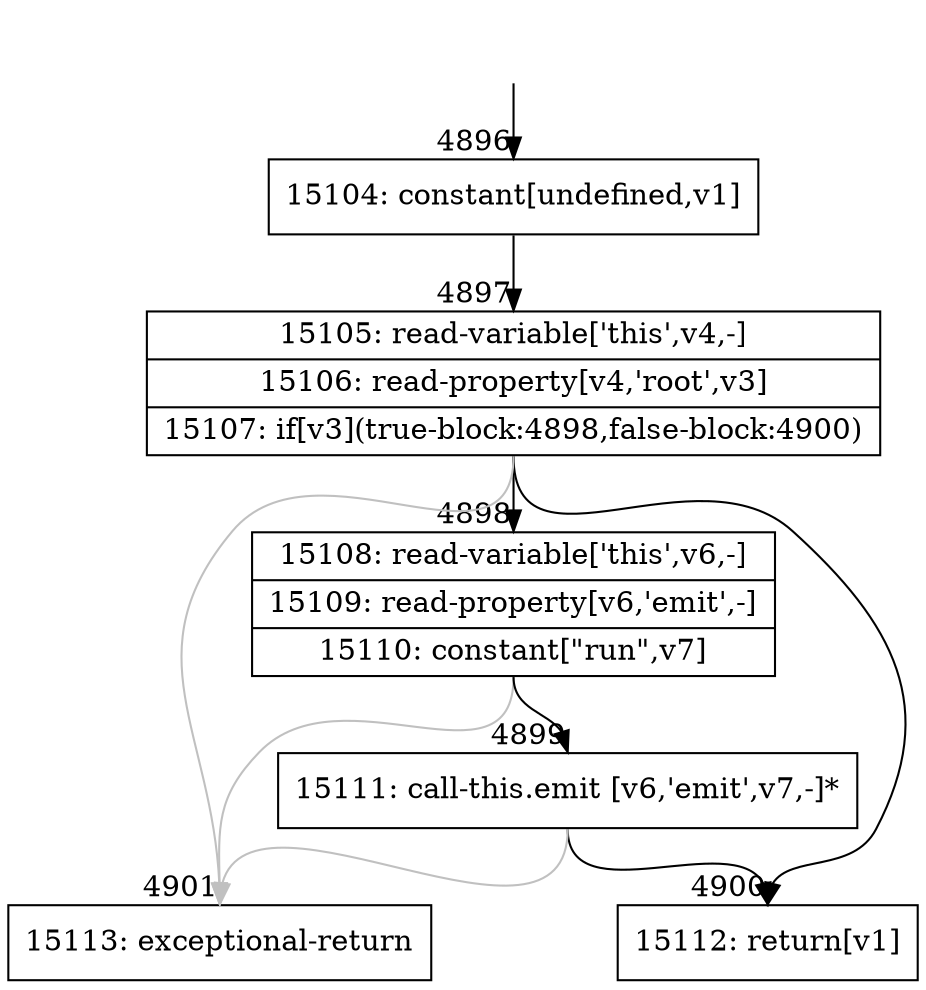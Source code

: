 digraph {
rankdir="TD"
BB_entry432[shape=none,label=""];
BB_entry432 -> BB4896 [tailport=s, headport=n, headlabel="    4896"]
BB4896 [shape=record label="{15104: constant[undefined,v1]}" ] 
BB4896 -> BB4897 [tailport=s, headport=n, headlabel="      4897"]
BB4897 [shape=record label="{15105: read-variable['this',v4,-]|15106: read-property[v4,'root',v3]|15107: if[v3](true-block:4898,false-block:4900)}" ] 
BB4897 -> BB4898 [tailport=s, headport=n, headlabel="      4898"]
BB4897 -> BB4900 [tailport=s, headport=n, headlabel="      4900"]
BB4897 -> BB4901 [tailport=s, headport=n, color=gray, headlabel="      4901"]
BB4898 [shape=record label="{15108: read-variable['this',v6,-]|15109: read-property[v6,'emit',-]|15110: constant[\"run\",v7]}" ] 
BB4898 -> BB4899 [tailport=s, headport=n, headlabel="      4899"]
BB4898 -> BB4901 [tailport=s, headport=n, color=gray]
BB4899 [shape=record label="{15111: call-this.emit [v6,'emit',v7,-]*}" ] 
BB4899 -> BB4900 [tailport=s, headport=n]
BB4899 -> BB4901 [tailport=s, headport=n, color=gray]
BB4900 [shape=record label="{15112: return[v1]}" ] 
BB4901 [shape=record label="{15113: exceptional-return}" ] 
//#$~ 5661
}
